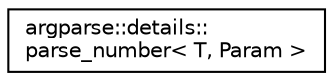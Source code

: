 digraph "Graphical Class Hierarchy"
{
 // LATEX_PDF_SIZE
  edge [fontname="Helvetica",fontsize="10",labelfontname="Helvetica",labelfontsize="10"];
  node [fontname="Helvetica",fontsize="10",shape=record];
  rankdir="LR";
  Node0 [label="argparse::details::\lparse_number\< T, Param \>",height=0.2,width=0.4,color="black", fillcolor="white", style="filled",URL="$structargparse_1_1details_1_1parse__number.html",tooltip=" "];
}

